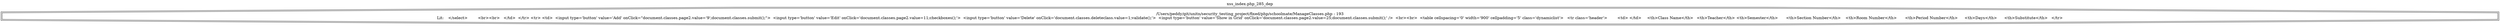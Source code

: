 digraph cfg {
  label="xss_index.php_285_dep";
  labelloc=t;
  n1 [shape=doubleoctagon, label="/Users/peddy/git/unitn/security_testing_project/fixed/php/schoolmate/ManageClasses.php : 193\nLit: 	 </select>	 <br><br>   </td>  </tr> <tr> <td>  <input type='button' value='Add' onClick=\"document.classes.page2.value='9';document.classes.submit();\">  <input type='button' value='Edit' onClick='document.classes.page2.value=11;checkboxes();'>  <input type='button' value='Delete' onClick='document.classes.deleteclass.value=1;validate();'>  <input type='button' value='Show in Grid' onClick='document.classes.page2.value=25;document.classes.submit();' />  <br><br>  <table cellspacing='0' width='900' cellpadding='5' class='dynamiclist'>   <tr class='header'>	<td>&nbsp;</td>	<th>Class Name</th>	<th>Teacher</th>	<th>Semester</th>	<th>Section Number</th>	<th>Room Number</th>	<th>Period Number</th>	<th>Days</th>	<th>Substitute</th>   </tr>\n"];
}
